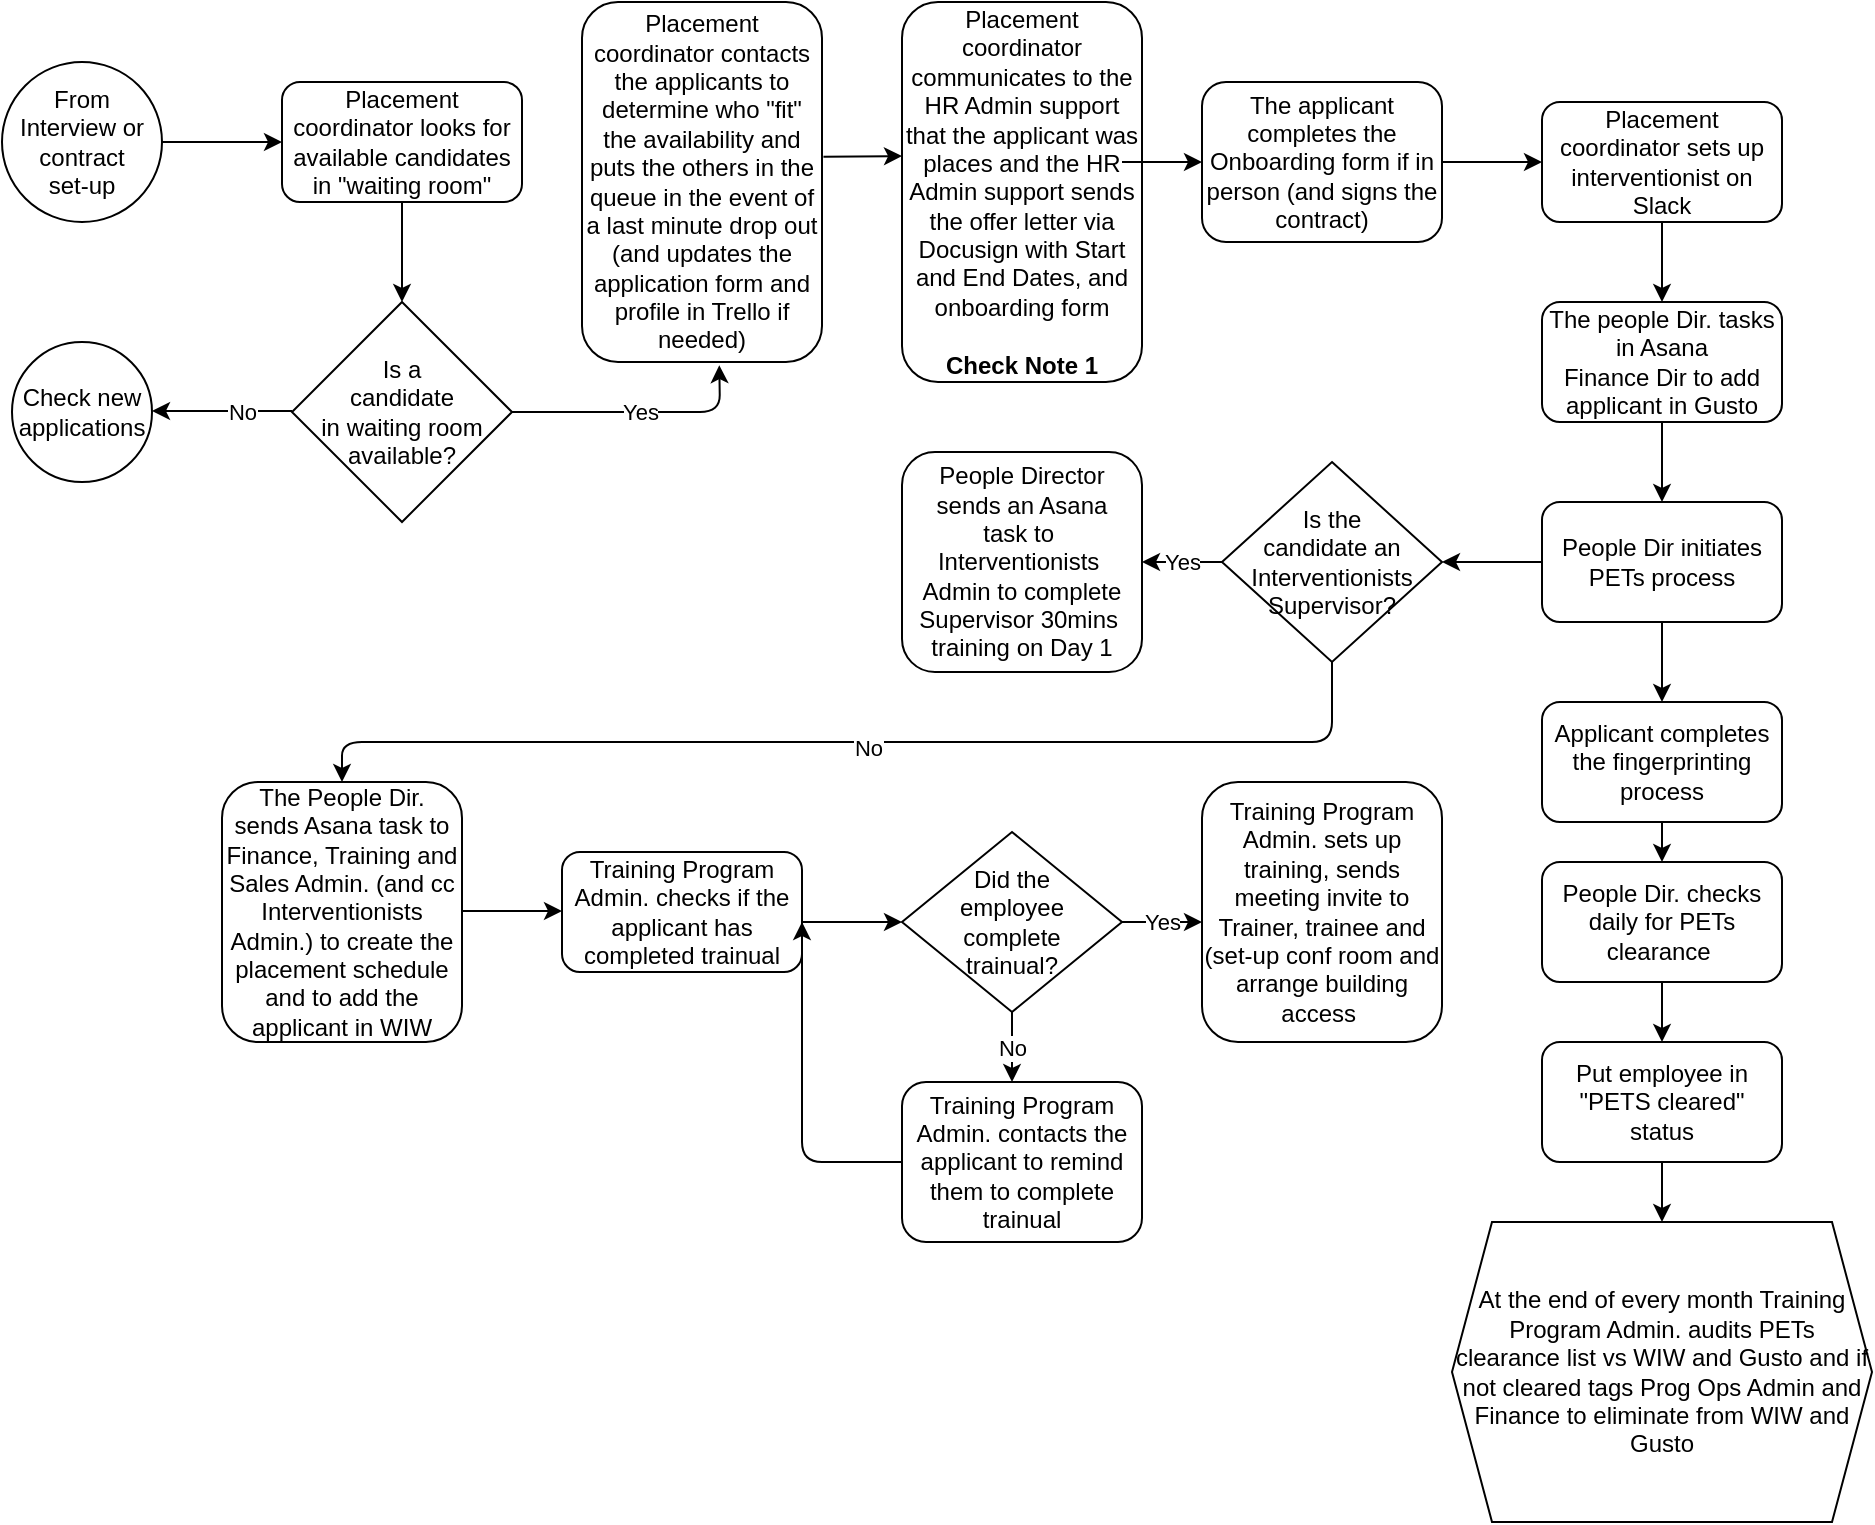 <mxfile version="14.8.0" type="github">
  <diagram id="pUHKSoeqSPnH9aFKWTla" name="Page-1">
    <mxGraphModel dx="1460" dy="669" grid="1" gridSize="10" guides="1" tooltips="1" connect="1" arrows="1" fold="1" page="1" pageScale="1" pageWidth="850" pageHeight="1100" math="0" shadow="0">
      <root>
        <mxCell id="0" />
        <mxCell id="1" parent="0" />
        <mxCell id="HmO050Vw17ycaXZfuZyL-1" value="From Interview or contract &lt;br&gt;set-up" style="ellipse;whiteSpace=wrap;html=1;aspect=fixed;" vertex="1" parent="1">
          <mxGeometry x="30" y="40" width="80" height="80" as="geometry" />
        </mxCell>
        <mxCell id="HmO050Vw17ycaXZfuZyL-2" value="" style="endArrow=classic;html=1;exitX=1;exitY=0.5;exitDx=0;exitDy=0;" edge="1" parent="1" source="HmO050Vw17ycaXZfuZyL-1">
          <mxGeometry width="50" height="50" relative="1" as="geometry">
            <mxPoint x="130" y="80" as="sourcePoint" />
            <mxPoint x="170" y="80" as="targetPoint" />
          </mxGeometry>
        </mxCell>
        <mxCell id="HmO050Vw17ycaXZfuZyL-3" value="Placement coordinator looks for available candidates in &quot;waiting room&quot;" style="rounded=1;whiteSpace=wrap;html=1;" vertex="1" parent="1">
          <mxGeometry x="170" y="50" width="120" height="60" as="geometry" />
        </mxCell>
        <mxCell id="HmO050Vw17ycaXZfuZyL-5" value="" style="endArrow=classic;html=1;" edge="1" parent="1">
          <mxGeometry width="50" height="50" relative="1" as="geometry">
            <mxPoint x="230" y="110" as="sourcePoint" />
            <mxPoint x="230" y="160" as="targetPoint" />
          </mxGeometry>
        </mxCell>
        <mxCell id="HmO050Vw17ycaXZfuZyL-6" value="Is a &lt;br&gt;candidate &lt;br&gt;in waiting room available?" style="rhombus;whiteSpace=wrap;html=1;" vertex="1" parent="1">
          <mxGeometry x="175" y="160" width="110" height="110" as="geometry" />
        </mxCell>
        <mxCell id="HmO050Vw17ycaXZfuZyL-7" value="Yes" style="endArrow=classic;html=1;exitX=1;exitY=0.5;exitDx=0;exitDy=0;entryX=0.572;entryY=1.009;entryDx=0;entryDy=0;entryPerimeter=0;" edge="1" parent="1" source="HmO050Vw17ycaXZfuZyL-6" target="HmO050Vw17ycaXZfuZyL-11">
          <mxGeometry width="50" height="50" relative="1" as="geometry">
            <mxPoint x="400" y="210" as="sourcePoint" />
            <mxPoint x="370" y="215" as="targetPoint" />
            <Array as="points">
              <mxPoint x="389" y="215" />
            </Array>
          </mxGeometry>
        </mxCell>
        <mxCell id="HmO050Vw17ycaXZfuZyL-8" value="" style="endArrow=classic;html=1;" edge="1" parent="1">
          <mxGeometry width="50" height="50" relative="1" as="geometry">
            <mxPoint x="175" y="214.5" as="sourcePoint" />
            <mxPoint x="105" y="214.5" as="targetPoint" />
          </mxGeometry>
        </mxCell>
        <mxCell id="HmO050Vw17ycaXZfuZyL-9" value="No" style="edgeLabel;html=1;align=center;verticalAlign=middle;resizable=0;points=[];" vertex="1" connectable="0" parent="HmO050Vw17ycaXZfuZyL-8">
          <mxGeometry x="-0.276" relative="1" as="geometry">
            <mxPoint as="offset" />
          </mxGeometry>
        </mxCell>
        <mxCell id="HmO050Vw17ycaXZfuZyL-10" value="Check new applications" style="ellipse;whiteSpace=wrap;html=1;aspect=fixed;" vertex="1" parent="1">
          <mxGeometry x="35" y="180" width="70" height="70" as="geometry" />
        </mxCell>
        <mxCell id="HmO050Vw17ycaXZfuZyL-11" value="Placement coordinator contacts the applicants to determine who &quot;fit&quot;&lt;br&gt;the availability and puts the others in the queue in the event of a last minute drop out (and updates the application form and profile in Trello if needed)" style="rounded=1;whiteSpace=wrap;html=1;" vertex="1" parent="1">
          <mxGeometry x="320" y="10" width="120" height="180" as="geometry" />
        </mxCell>
        <mxCell id="HmO050Vw17ycaXZfuZyL-12" value="" style="endArrow=classic;html=1;exitX=1.006;exitY=0.43;exitDx=0;exitDy=0;exitPerimeter=0;" edge="1" parent="1" source="HmO050Vw17ycaXZfuZyL-11">
          <mxGeometry width="50" height="50" relative="1" as="geometry">
            <mxPoint x="470" y="70" as="sourcePoint" />
            <mxPoint x="480" y="87" as="targetPoint" />
          </mxGeometry>
        </mxCell>
        <mxCell id="HmO050Vw17ycaXZfuZyL-13" value="Placement coordinator communicates to the HR Admin support that the applicant was places and the HR Admin support sends the offer letter via Docusign with Start and End Dates, and onboarding form&lt;br&gt;&lt;br&gt;&lt;b&gt;Check Note 1&lt;/b&gt;" style="rounded=1;whiteSpace=wrap;html=1;" vertex="1" parent="1">
          <mxGeometry x="480" y="10" width="120" height="190" as="geometry" />
        </mxCell>
        <mxCell id="HmO050Vw17ycaXZfuZyL-14" value="" style="endArrow=classic;html=1;" edge="1" parent="1" target="HmO050Vw17ycaXZfuZyL-15">
          <mxGeometry width="50" height="50" relative="1" as="geometry">
            <mxPoint x="590" y="90" as="sourcePoint" />
            <mxPoint x="640" y="90" as="targetPoint" />
          </mxGeometry>
        </mxCell>
        <mxCell id="HmO050Vw17ycaXZfuZyL-15" value="The applicant completes the Onboarding form if in person (and signs the contract)" style="rounded=1;whiteSpace=wrap;html=1;" vertex="1" parent="1">
          <mxGeometry x="630" y="50" width="120" height="80" as="geometry" />
        </mxCell>
        <mxCell id="HmO050Vw17ycaXZfuZyL-16" value="" style="endArrow=classic;html=1;" edge="1" parent="1">
          <mxGeometry width="50" height="50" relative="1" as="geometry">
            <mxPoint x="750" y="90" as="sourcePoint" />
            <mxPoint x="800" y="90" as="targetPoint" />
          </mxGeometry>
        </mxCell>
        <mxCell id="HmO050Vw17ycaXZfuZyL-17" value="Placement coordinator sets up interventionist on Slack" style="rounded=1;whiteSpace=wrap;html=1;" vertex="1" parent="1">
          <mxGeometry x="800" y="60" width="120" height="60" as="geometry" />
        </mxCell>
        <mxCell id="HmO050Vw17ycaXZfuZyL-18" value="" style="endArrow=classic;html=1;exitX=0.5;exitY=1;exitDx=0;exitDy=0;" edge="1" parent="1" source="HmO050Vw17ycaXZfuZyL-17">
          <mxGeometry width="50" height="50" relative="1" as="geometry">
            <mxPoint x="620" y="130" as="sourcePoint" />
            <mxPoint x="860" y="160" as="targetPoint" />
            <Array as="points" />
          </mxGeometry>
        </mxCell>
        <mxCell id="HmO050Vw17ycaXZfuZyL-19" value="The people Dir. tasks in Asana&lt;br&gt;Finance Dir to add applicant in Gusto" style="rounded=1;whiteSpace=wrap;html=1;" vertex="1" parent="1">
          <mxGeometry x="800" y="160" width="120" height="60" as="geometry" />
        </mxCell>
        <mxCell id="HmO050Vw17ycaXZfuZyL-20" value="" style="endArrow=classic;html=1;exitX=0.5;exitY=1;exitDx=0;exitDy=0;" edge="1" parent="1" source="HmO050Vw17ycaXZfuZyL-19">
          <mxGeometry width="50" height="50" relative="1" as="geometry">
            <mxPoint x="620" y="320" as="sourcePoint" />
            <mxPoint x="860" y="260" as="targetPoint" />
          </mxGeometry>
        </mxCell>
        <mxCell id="HmO050Vw17ycaXZfuZyL-21" value="People Dir initiates PETs process" style="rounded=1;whiteSpace=wrap;html=1;" vertex="1" parent="1">
          <mxGeometry x="800" y="260" width="120" height="60" as="geometry" />
        </mxCell>
        <mxCell id="HmO050Vw17ycaXZfuZyL-22" value="" style="endArrow=classic;html=1;exitX=0.5;exitY=1;exitDx=0;exitDy=0;" edge="1" parent="1" source="HmO050Vw17ycaXZfuZyL-21">
          <mxGeometry width="50" height="50" relative="1" as="geometry">
            <mxPoint x="620" y="310" as="sourcePoint" />
            <mxPoint x="860" y="360" as="targetPoint" />
          </mxGeometry>
        </mxCell>
        <mxCell id="HmO050Vw17ycaXZfuZyL-23" value="" style="endArrow=classic;html=1;exitX=0;exitY=0.5;exitDx=0;exitDy=0;" edge="1" parent="1" source="HmO050Vw17ycaXZfuZyL-21">
          <mxGeometry width="50" height="50" relative="1" as="geometry">
            <mxPoint x="620" y="310" as="sourcePoint" />
            <mxPoint x="750" y="290" as="targetPoint" />
          </mxGeometry>
        </mxCell>
        <mxCell id="HmO050Vw17ycaXZfuZyL-24" value="Is the &lt;br&gt;candidate an Interventionists Supervisor?" style="rhombus;whiteSpace=wrap;html=1;" vertex="1" parent="1">
          <mxGeometry x="640" y="240" width="110" height="100" as="geometry" />
        </mxCell>
        <mxCell id="HmO050Vw17ycaXZfuZyL-28" value="Yes" style="endArrow=classic;html=1;exitX=0;exitY=0.5;exitDx=0;exitDy=0;" edge="1" parent="1" source="HmO050Vw17ycaXZfuZyL-24">
          <mxGeometry width="50" height="50" relative="1" as="geometry">
            <mxPoint x="510" y="300" as="sourcePoint" />
            <mxPoint x="600" y="290" as="targetPoint" />
          </mxGeometry>
        </mxCell>
        <mxCell id="HmO050Vw17ycaXZfuZyL-29" value="People Director&lt;br&gt;sends an Asana&lt;br&gt;task to&amp;nbsp;&lt;br&gt;Interventionists&amp;nbsp;&lt;br&gt;Admin to complete&lt;br&gt;Supervisor 30mins&amp;nbsp;&lt;br&gt;training on Day 1" style="rounded=1;whiteSpace=wrap;html=1;" vertex="1" parent="1">
          <mxGeometry x="480" y="235" width="120" height="110" as="geometry" />
        </mxCell>
        <mxCell id="HmO050Vw17ycaXZfuZyL-30" value="" style="endArrow=classic;html=1;exitX=0.5;exitY=1;exitDx=0;exitDy=0;entryX=0.5;entryY=0;entryDx=0;entryDy=0;" edge="1" parent="1" source="HmO050Vw17ycaXZfuZyL-24" target="HmO050Vw17ycaXZfuZyL-31">
          <mxGeometry width="50" height="50" relative="1" as="geometry">
            <mxPoint x="620" y="330" as="sourcePoint" />
            <mxPoint x="180" y="380" as="targetPoint" />
            <Array as="points">
              <mxPoint x="695" y="380" />
              <mxPoint x="380" y="380" />
              <mxPoint x="200" y="380" />
            </Array>
          </mxGeometry>
        </mxCell>
        <mxCell id="HmO050Vw17ycaXZfuZyL-42" value="No" style="edgeLabel;html=1;align=center;verticalAlign=middle;resizable=0;points=[];" vertex="1" connectable="0" parent="HmO050Vw17ycaXZfuZyL-30">
          <mxGeometry x="-0.019" y="3" relative="1" as="geometry">
            <mxPoint as="offset" />
          </mxGeometry>
        </mxCell>
        <mxCell id="HmO050Vw17ycaXZfuZyL-31" value="The People Dir. sends Asana task to Finance, Training and Sales Admin. (and cc Interventionists Admin.) to create the placement schedule and to add the applicant in WIW" style="rounded=1;whiteSpace=wrap;html=1;" vertex="1" parent="1">
          <mxGeometry x="140" y="400" width="120" height="130" as="geometry" />
        </mxCell>
        <mxCell id="HmO050Vw17ycaXZfuZyL-32" value="" style="endArrow=classic;html=1;" edge="1" parent="1">
          <mxGeometry width="50" height="50" relative="1" as="geometry">
            <mxPoint x="260" y="464.5" as="sourcePoint" />
            <mxPoint x="310" y="464.5" as="targetPoint" />
          </mxGeometry>
        </mxCell>
        <mxCell id="HmO050Vw17ycaXZfuZyL-33" value="Training Program&lt;br&gt;Admin. checks if the applicant has completed trainual" style="rounded=1;whiteSpace=wrap;html=1;" vertex="1" parent="1">
          <mxGeometry x="310" y="435" width="120" height="60" as="geometry" />
        </mxCell>
        <mxCell id="HmO050Vw17ycaXZfuZyL-34" value="Applicant completes the fingerprinting process" style="rounded=1;whiteSpace=wrap;html=1;" vertex="1" parent="1">
          <mxGeometry x="800" y="360" width="120" height="60" as="geometry" />
        </mxCell>
        <mxCell id="HmO050Vw17ycaXZfuZyL-35" value="" style="endArrow=classic;html=1;exitX=0.5;exitY=1;exitDx=0;exitDy=0;" edge="1" parent="1" source="HmO050Vw17ycaXZfuZyL-34">
          <mxGeometry width="50" height="50" relative="1" as="geometry">
            <mxPoint x="620" y="550" as="sourcePoint" />
            <mxPoint x="860" y="440" as="targetPoint" />
          </mxGeometry>
        </mxCell>
        <mxCell id="HmO050Vw17ycaXZfuZyL-36" value="People Dir. checks daily for PETs clearance&amp;nbsp;" style="rounded=1;whiteSpace=wrap;html=1;" vertex="1" parent="1">
          <mxGeometry x="800" y="440" width="120" height="60" as="geometry" />
        </mxCell>
        <mxCell id="HmO050Vw17ycaXZfuZyL-37" value="" style="endArrow=classic;html=1;exitX=0.5;exitY=1;exitDx=0;exitDy=0;" edge="1" parent="1" source="HmO050Vw17ycaXZfuZyL-36">
          <mxGeometry width="50" height="50" relative="1" as="geometry">
            <mxPoint x="620" y="530" as="sourcePoint" />
            <mxPoint x="860" y="530" as="targetPoint" />
          </mxGeometry>
        </mxCell>
        <mxCell id="HmO050Vw17ycaXZfuZyL-38" value="Put employee in &quot;PETS cleared&quot;&lt;br&gt;status" style="rounded=1;whiteSpace=wrap;html=1;" vertex="1" parent="1">
          <mxGeometry x="800" y="530" width="120" height="60" as="geometry" />
        </mxCell>
        <mxCell id="HmO050Vw17ycaXZfuZyL-40" value="" style="endArrow=classic;html=1;exitX=0.5;exitY=1;exitDx=0;exitDy=0;" edge="1" parent="1" source="HmO050Vw17ycaXZfuZyL-38">
          <mxGeometry width="50" height="50" relative="1" as="geometry">
            <mxPoint x="620" y="670" as="sourcePoint" />
            <mxPoint x="860" y="620" as="targetPoint" />
          </mxGeometry>
        </mxCell>
        <mxCell id="HmO050Vw17ycaXZfuZyL-41" value="At the end of every month Training Program Admin. audits PETs clearance list vs WIW and Gusto and if not cleared tags Prog Ops Admin and Finance to eliminate from WIW and Gusto" style="shape=hexagon;perimeter=hexagonPerimeter2;whiteSpace=wrap;html=1;fixedSize=1;" vertex="1" parent="1">
          <mxGeometry x="755" y="620" width="210" height="150" as="geometry" />
        </mxCell>
        <mxCell id="HmO050Vw17ycaXZfuZyL-44" value="" style="endArrow=classic;html=1;" edge="1" parent="1">
          <mxGeometry width="50" height="50" relative="1" as="geometry">
            <mxPoint x="430" y="470" as="sourcePoint" />
            <mxPoint x="480" y="470" as="targetPoint" />
          </mxGeometry>
        </mxCell>
        <mxCell id="HmO050Vw17ycaXZfuZyL-45" value="Did the &lt;br&gt;employee &lt;br&gt;complete &lt;br&gt;trainual?" style="rhombus;whiteSpace=wrap;html=1;" vertex="1" parent="1">
          <mxGeometry x="480" y="425" width="110" height="90" as="geometry" />
        </mxCell>
        <mxCell id="HmO050Vw17ycaXZfuZyL-46" value="No" style="endArrow=classic;html=1;exitX=0.5;exitY=1;exitDx=0;exitDy=0;" edge="1" parent="1" source="HmO050Vw17ycaXZfuZyL-45">
          <mxGeometry width="50" height="50" relative="1" as="geometry">
            <mxPoint x="590" y="550" as="sourcePoint" />
            <mxPoint x="535" y="550" as="targetPoint" />
          </mxGeometry>
        </mxCell>
        <mxCell id="HmO050Vw17ycaXZfuZyL-47" value="Yes" style="endArrow=classic;html=1;exitX=1;exitY=0.5;exitDx=0;exitDy=0;" edge="1" parent="1" source="HmO050Vw17ycaXZfuZyL-45">
          <mxGeometry width="50" height="50" relative="1" as="geometry">
            <mxPoint x="590" y="550" as="sourcePoint" />
            <mxPoint x="630" y="470" as="targetPoint" />
          </mxGeometry>
        </mxCell>
        <mxCell id="HmO050Vw17ycaXZfuZyL-48" value="Training Program Admin. sets up training, sends meeting invite to Trainer, trainee and (set-up conf room and arrange building access&amp;nbsp;" style="rounded=1;whiteSpace=wrap;html=1;" vertex="1" parent="1">
          <mxGeometry x="630" y="400" width="120" height="130" as="geometry" />
        </mxCell>
        <mxCell id="HmO050Vw17ycaXZfuZyL-49" value="Training Program Admin. contacts the applicant to remind them to complete trainual" style="rounded=1;whiteSpace=wrap;html=1;" vertex="1" parent="1">
          <mxGeometry x="480" y="550" width="120" height="80" as="geometry" />
        </mxCell>
        <mxCell id="HmO050Vw17ycaXZfuZyL-50" value="" style="endArrow=classic;html=1;exitX=0;exitY=0.5;exitDx=0;exitDy=0;" edge="1" parent="1" source="HmO050Vw17ycaXZfuZyL-49">
          <mxGeometry width="50" height="50" relative="1" as="geometry">
            <mxPoint x="410" y="600" as="sourcePoint" />
            <mxPoint x="430" y="470" as="targetPoint" />
            <Array as="points">
              <mxPoint x="430" y="590" />
            </Array>
          </mxGeometry>
        </mxCell>
      </root>
    </mxGraphModel>
  </diagram>
</mxfile>
